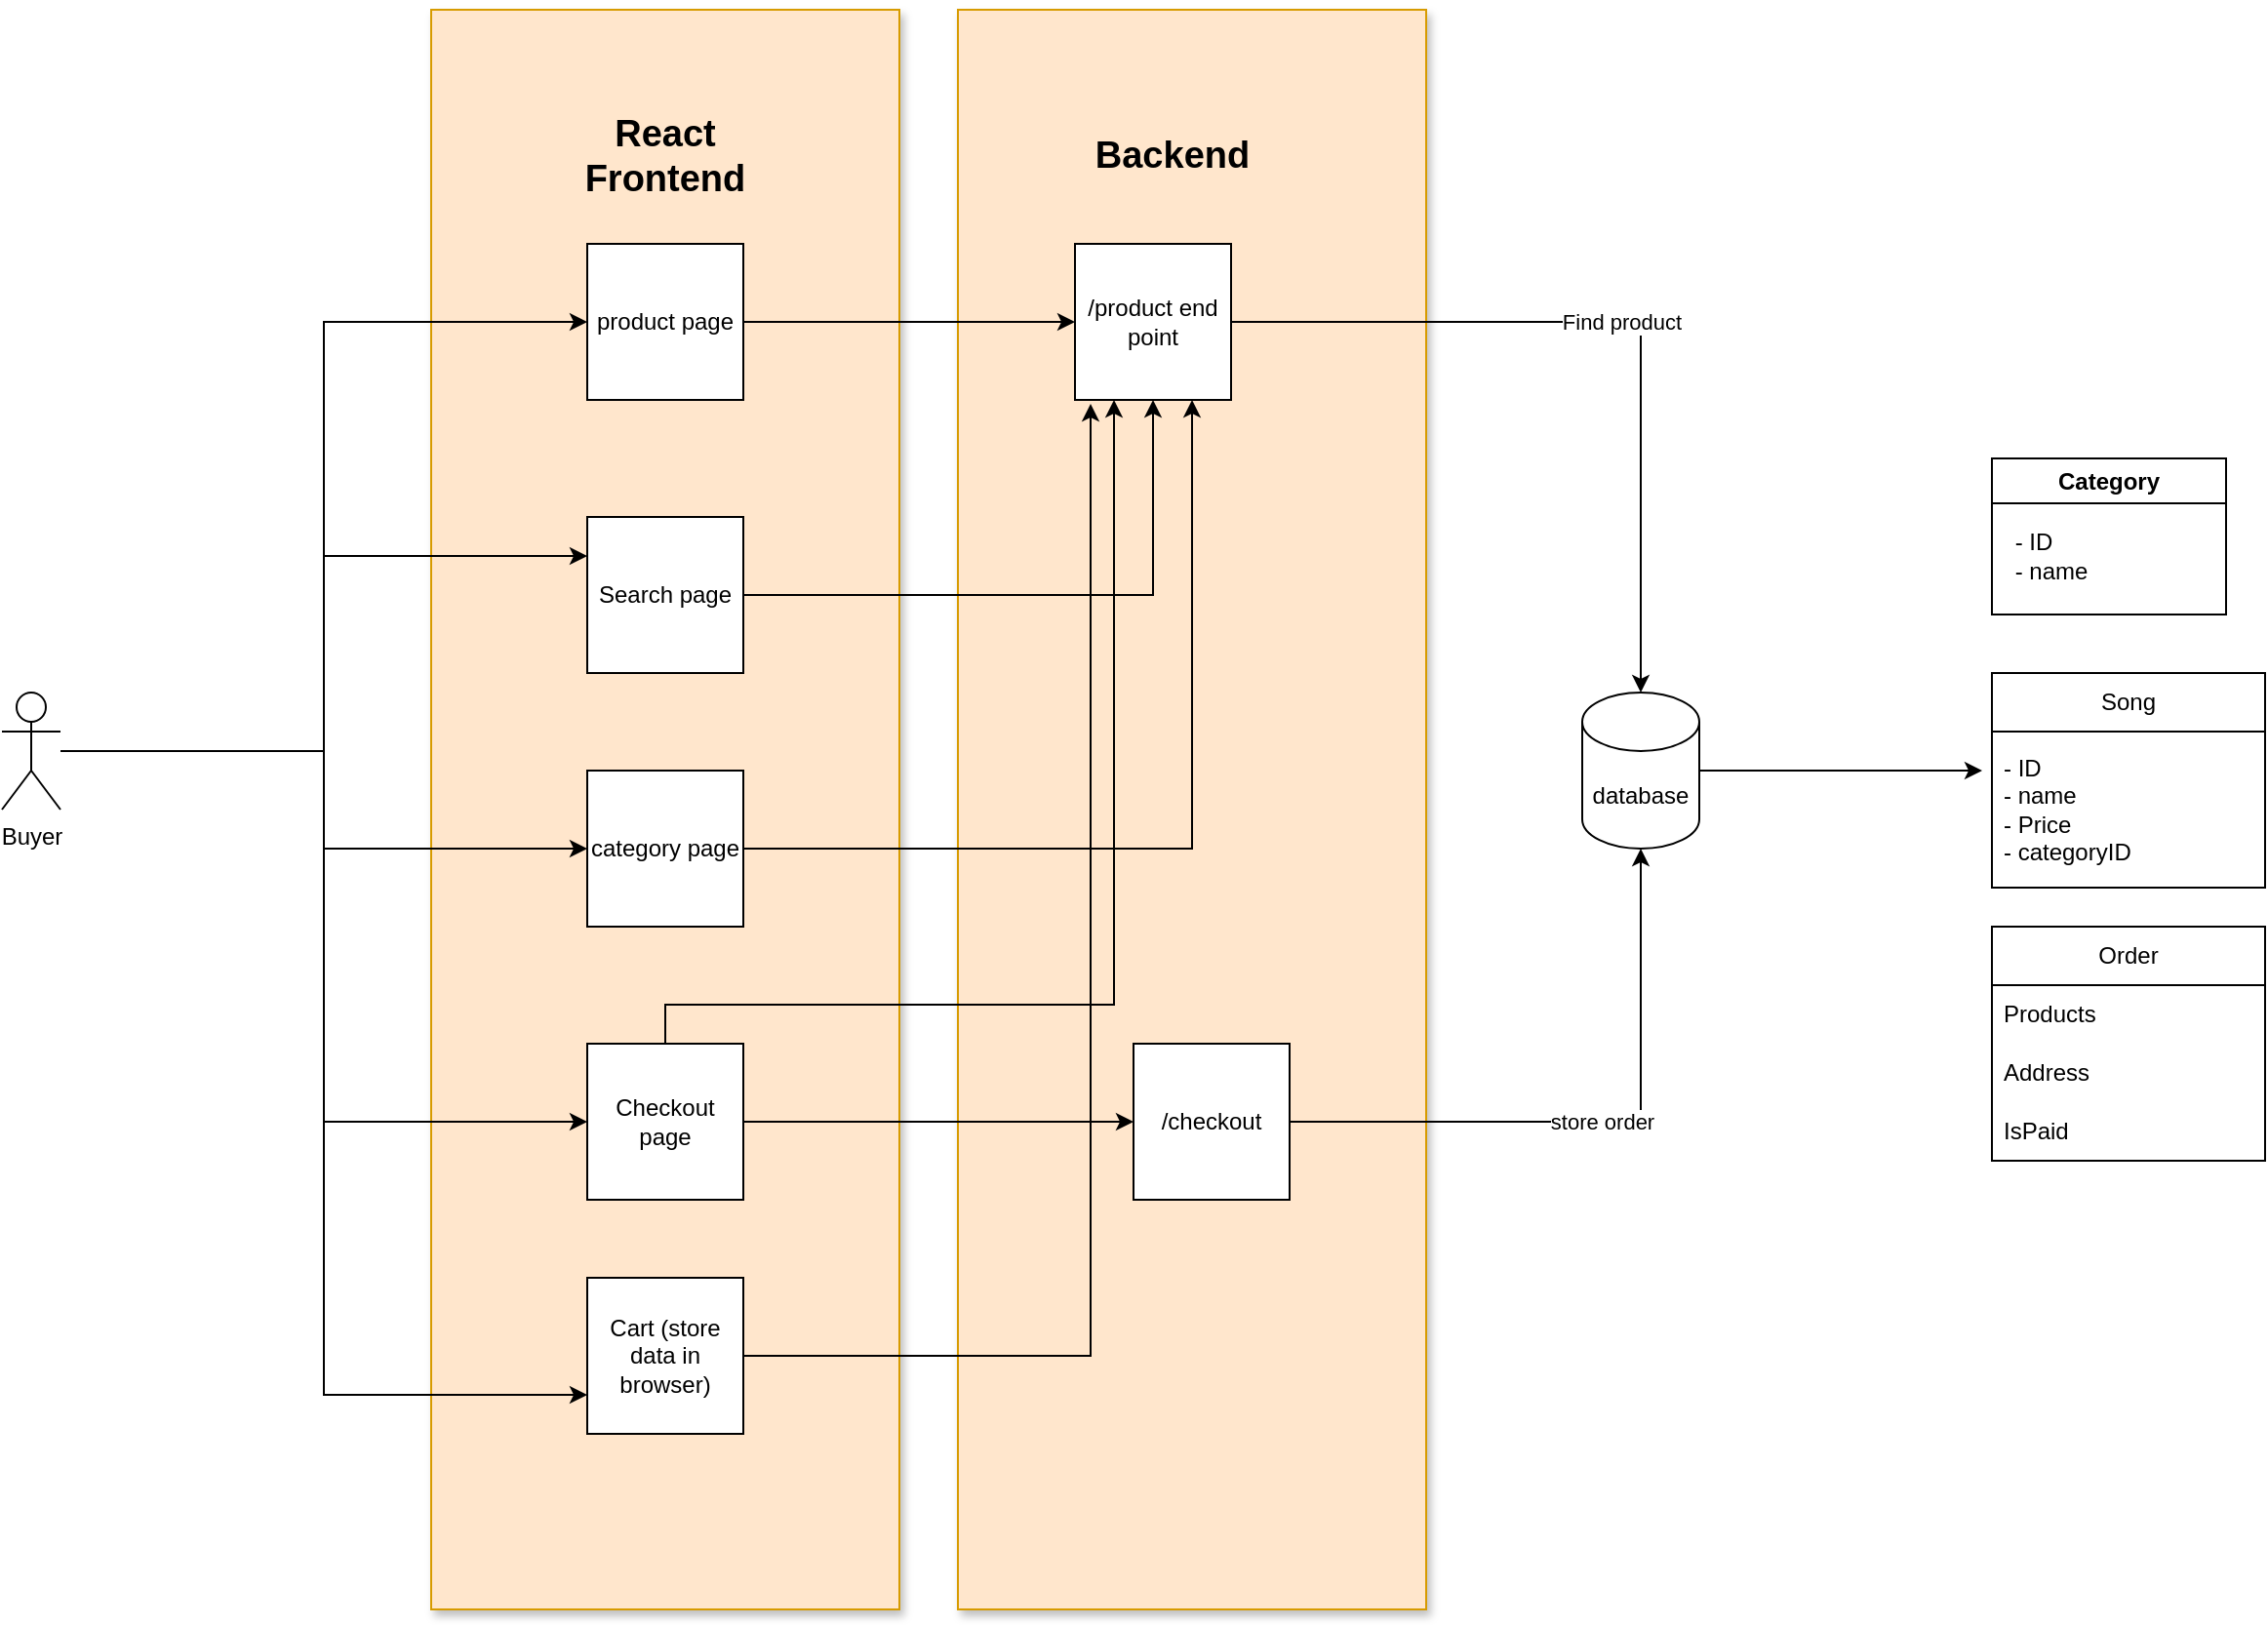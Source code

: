 <mxfile version="21.3.2" type="device">
  <diagram name="Page-1" id="RQPOmkSOHgMgpztkuYrJ">
    <mxGraphModel dx="2621" dy="1013" grid="1" gridSize="10" guides="1" tooltips="1" connect="1" arrows="1" fold="1" page="1" pageScale="1" pageWidth="827" pageHeight="1169" math="0" shadow="0">
      <root>
        <mxCell id="0" />
        <mxCell id="1" parent="0" />
        <mxCell id="lMnPVMbAywraSohQJgNa-51" value="" style="rounded=0;whiteSpace=wrap;html=1;shadow=1;fillColor=#ffe6cc;strokeColor=#d79b00;" vertex="1" parent="1">
          <mxGeometry x="380" y="170" width="240" height="820" as="geometry" />
        </mxCell>
        <mxCell id="lMnPVMbAywraSohQJgNa-46" value="" style="rounded=0;whiteSpace=wrap;html=1;shadow=1;fillColor=#ffe6cc;strokeColor=#d79b00;" vertex="1" parent="1">
          <mxGeometry x="110" y="170" width="240" height="820" as="geometry" />
        </mxCell>
        <mxCell id="lMnPVMbAywraSohQJgNa-5" style="edgeStyle=orthogonalEdgeStyle;rounded=0;orthogonalLoop=1;jettySize=auto;html=1;" edge="1" parent="1" source="lMnPVMbAywraSohQJgNa-1" target="lMnPVMbAywraSohQJgNa-4">
          <mxGeometry relative="1" as="geometry" />
        </mxCell>
        <mxCell id="lMnPVMbAywraSohQJgNa-1" value="product page" style="whiteSpace=wrap;html=1;aspect=fixed;" vertex="1" parent="1">
          <mxGeometry x="190" y="290" width="80" height="80" as="geometry" />
        </mxCell>
        <mxCell id="lMnPVMbAywraSohQJgNa-3" style="edgeStyle=orthogonalEdgeStyle;rounded=0;orthogonalLoop=1;jettySize=auto;html=1;entryX=0;entryY=0.5;entryDx=0;entryDy=0;" edge="1" parent="1" source="lMnPVMbAywraSohQJgNa-2" target="lMnPVMbAywraSohQJgNa-1">
          <mxGeometry relative="1" as="geometry" />
        </mxCell>
        <mxCell id="lMnPVMbAywraSohQJgNa-12" style="edgeStyle=orthogonalEdgeStyle;rounded=0;orthogonalLoop=1;jettySize=auto;html=1;entryX=0;entryY=0.25;entryDx=0;entryDy=0;" edge="1" parent="1" source="lMnPVMbAywraSohQJgNa-2" target="lMnPVMbAywraSohQJgNa-11">
          <mxGeometry relative="1" as="geometry" />
        </mxCell>
        <mxCell id="lMnPVMbAywraSohQJgNa-15" style="edgeStyle=orthogonalEdgeStyle;rounded=0;orthogonalLoop=1;jettySize=auto;html=1;entryX=0;entryY=0.5;entryDx=0;entryDy=0;" edge="1" parent="1" source="lMnPVMbAywraSohQJgNa-2" target="lMnPVMbAywraSohQJgNa-14">
          <mxGeometry relative="1" as="geometry" />
        </mxCell>
        <mxCell id="lMnPVMbAywraSohQJgNa-25" style="edgeStyle=orthogonalEdgeStyle;rounded=0;orthogonalLoop=1;jettySize=auto;html=1;entryX=0;entryY=0.5;entryDx=0;entryDy=0;" edge="1" parent="1" source="lMnPVMbAywraSohQJgNa-2" target="lMnPVMbAywraSohQJgNa-24">
          <mxGeometry relative="1" as="geometry" />
        </mxCell>
        <mxCell id="lMnPVMbAywraSohQJgNa-49" style="edgeStyle=orthogonalEdgeStyle;rounded=0;orthogonalLoop=1;jettySize=auto;html=1;entryX=0;entryY=0.75;entryDx=0;entryDy=0;" edge="1" parent="1" source="lMnPVMbAywraSohQJgNa-2" target="lMnPVMbAywraSohQJgNa-48">
          <mxGeometry relative="1" as="geometry" />
        </mxCell>
        <mxCell id="lMnPVMbAywraSohQJgNa-2" value="Buyer" style="shape=umlActor;verticalLabelPosition=bottom;verticalAlign=top;html=1;outlineConnect=0;" vertex="1" parent="1">
          <mxGeometry x="-110" y="520" width="30" height="60" as="geometry" />
        </mxCell>
        <mxCell id="lMnPVMbAywraSohQJgNa-7" value="Find product" style="edgeStyle=orthogonalEdgeStyle;rounded=0;orthogonalLoop=1;jettySize=auto;html=1;" edge="1" parent="1" source="lMnPVMbAywraSohQJgNa-4" target="lMnPVMbAywraSohQJgNa-6">
          <mxGeometry relative="1" as="geometry" />
        </mxCell>
        <mxCell id="lMnPVMbAywraSohQJgNa-4" value="/product end point" style="whiteSpace=wrap;html=1;aspect=fixed;" vertex="1" parent="1">
          <mxGeometry x="440" y="290" width="80" height="80" as="geometry" />
        </mxCell>
        <mxCell id="lMnPVMbAywraSohQJgNa-21" style="edgeStyle=orthogonalEdgeStyle;rounded=0;orthogonalLoop=1;jettySize=auto;html=1;" edge="1" parent="1" source="lMnPVMbAywraSohQJgNa-6">
          <mxGeometry relative="1" as="geometry">
            <mxPoint x="905" y="560" as="targetPoint" />
          </mxGeometry>
        </mxCell>
        <mxCell id="lMnPVMbAywraSohQJgNa-6" value="database" style="shape=cylinder3;whiteSpace=wrap;html=1;boundedLbl=1;backgroundOutline=1;size=15;" vertex="1" parent="1">
          <mxGeometry x="700" y="520" width="60" height="80" as="geometry" />
        </mxCell>
        <mxCell id="lMnPVMbAywraSohQJgNa-13" style="edgeStyle=orthogonalEdgeStyle;rounded=0;orthogonalLoop=1;jettySize=auto;html=1;entryX=0.5;entryY=1;entryDx=0;entryDy=0;" edge="1" parent="1" source="lMnPVMbAywraSohQJgNa-11" target="lMnPVMbAywraSohQJgNa-4">
          <mxGeometry relative="1" as="geometry" />
        </mxCell>
        <mxCell id="lMnPVMbAywraSohQJgNa-11" value="Search page" style="whiteSpace=wrap;html=1;aspect=fixed;" vertex="1" parent="1">
          <mxGeometry x="190" y="430" width="80" height="80" as="geometry" />
        </mxCell>
        <mxCell id="lMnPVMbAywraSohQJgNa-16" style="edgeStyle=orthogonalEdgeStyle;rounded=0;orthogonalLoop=1;jettySize=auto;html=1;entryX=0.75;entryY=1;entryDx=0;entryDy=0;" edge="1" parent="1" source="lMnPVMbAywraSohQJgNa-14" target="lMnPVMbAywraSohQJgNa-4">
          <mxGeometry relative="1" as="geometry" />
        </mxCell>
        <mxCell id="lMnPVMbAywraSohQJgNa-14" value="category page" style="whiteSpace=wrap;html=1;aspect=fixed;" vertex="1" parent="1">
          <mxGeometry x="190" y="560" width="80" height="80" as="geometry" />
        </mxCell>
        <mxCell id="lMnPVMbAywraSohQJgNa-17" value="Song" style="swimlane;fontStyle=0;childLayout=stackLayout;horizontal=1;startSize=30;horizontalStack=0;resizeParent=1;resizeParentMax=0;resizeLast=0;collapsible=1;marginBottom=0;whiteSpace=wrap;html=1;" vertex="1" parent="1">
          <mxGeometry x="910" y="510" width="140" height="110" as="geometry" />
        </mxCell>
        <mxCell id="lMnPVMbAywraSohQJgNa-20" value="- ID&lt;br&gt;- name&lt;br&gt;- Price&lt;br&gt;- categoryID" style="text;strokeColor=none;fillColor=none;align=left;verticalAlign=middle;spacingLeft=4;spacingRight=4;overflow=hidden;points=[[0,0.5],[1,0.5]];portConstraint=eastwest;rotatable=0;whiteSpace=wrap;html=1;" vertex="1" parent="lMnPVMbAywraSohQJgNa-17">
          <mxGeometry y="30" width="140" height="80" as="geometry" />
        </mxCell>
        <mxCell id="lMnPVMbAywraSohQJgNa-22" value="Category" style="swimlane;whiteSpace=wrap;html=1;" vertex="1" parent="1">
          <mxGeometry x="910" y="400" width="120" height="80" as="geometry" />
        </mxCell>
        <mxCell id="lMnPVMbAywraSohQJgNa-23" value="&lt;div style=&quot;text-align: left;&quot;&gt;&lt;span style=&quot;background-color: initial;&quot;&gt;- ID&lt;/span&gt;&lt;/div&gt;&lt;div style=&quot;text-align: left;&quot;&gt;&lt;span style=&quot;background-color: initial;&quot;&gt;- name&lt;/span&gt;&lt;/div&gt;" style="text;html=1;align=center;verticalAlign=middle;resizable=0;points=[];autosize=1;strokeColor=none;fillColor=none;" vertex="1" parent="lMnPVMbAywraSohQJgNa-22">
          <mxGeometry y="30" width="60" height="40" as="geometry" />
        </mxCell>
        <mxCell id="lMnPVMbAywraSohQJgNa-26" style="edgeStyle=orthogonalEdgeStyle;rounded=0;orthogonalLoop=1;jettySize=auto;html=1;entryX=0.25;entryY=1;entryDx=0;entryDy=0;" edge="1" parent="1" source="lMnPVMbAywraSohQJgNa-24" target="lMnPVMbAywraSohQJgNa-4">
          <mxGeometry relative="1" as="geometry">
            <mxPoint x="460" y="380" as="targetPoint" />
            <Array as="points">
              <mxPoint x="230" y="680" />
              <mxPoint x="460" y="680" />
            </Array>
          </mxGeometry>
        </mxCell>
        <mxCell id="lMnPVMbAywraSohQJgNa-54" style="edgeStyle=orthogonalEdgeStyle;rounded=0;orthogonalLoop=1;jettySize=auto;html=1;" edge="1" parent="1" source="lMnPVMbAywraSohQJgNa-24" target="lMnPVMbAywraSohQJgNa-53">
          <mxGeometry relative="1" as="geometry" />
        </mxCell>
        <mxCell id="lMnPVMbAywraSohQJgNa-24" value="Checkout page" style="whiteSpace=wrap;html=1;aspect=fixed;" vertex="1" parent="1">
          <mxGeometry x="190" y="700" width="80" height="80" as="geometry" />
        </mxCell>
        <mxCell id="lMnPVMbAywraSohQJgNa-34" value="Order" style="swimlane;fontStyle=0;childLayout=stackLayout;horizontal=1;startSize=30;horizontalStack=0;resizeParent=1;resizeParentMax=0;resizeLast=0;collapsible=1;marginBottom=0;whiteSpace=wrap;html=1;" vertex="1" parent="1">
          <mxGeometry x="910" y="640" width="140" height="120" as="geometry" />
        </mxCell>
        <mxCell id="lMnPVMbAywraSohQJgNa-35" value="Products" style="text;strokeColor=none;fillColor=none;align=left;verticalAlign=middle;spacingLeft=4;spacingRight=4;overflow=hidden;points=[[0,0.5],[1,0.5]];portConstraint=eastwest;rotatable=0;whiteSpace=wrap;html=1;" vertex="1" parent="lMnPVMbAywraSohQJgNa-34">
          <mxGeometry y="30" width="140" height="30" as="geometry" />
        </mxCell>
        <mxCell id="lMnPVMbAywraSohQJgNa-36" value="Address" style="text;strokeColor=none;fillColor=none;align=left;verticalAlign=middle;spacingLeft=4;spacingRight=4;overflow=hidden;points=[[0,0.5],[1,0.5]];portConstraint=eastwest;rotatable=0;whiteSpace=wrap;html=1;" vertex="1" parent="lMnPVMbAywraSohQJgNa-34">
          <mxGeometry y="60" width="140" height="30" as="geometry" />
        </mxCell>
        <mxCell id="lMnPVMbAywraSohQJgNa-37" value="IsPaid" style="text;strokeColor=none;fillColor=none;align=left;verticalAlign=middle;spacingLeft=4;spacingRight=4;overflow=hidden;points=[[0,0.5],[1,0.5]];portConstraint=eastwest;rotatable=0;whiteSpace=wrap;html=1;" vertex="1" parent="lMnPVMbAywraSohQJgNa-34">
          <mxGeometry y="90" width="140" height="30" as="geometry" />
        </mxCell>
        <mxCell id="lMnPVMbAywraSohQJgNa-47" value="&lt;b&gt;&lt;font style=&quot;font-size: 19px;&quot;&gt;React Frontend&lt;/font&gt;&lt;/b&gt;" style="text;html=1;strokeColor=none;fillColor=none;align=center;verticalAlign=middle;whiteSpace=wrap;rounded=0;" vertex="1" parent="1">
          <mxGeometry x="170" y="220" width="120" height="50" as="geometry" />
        </mxCell>
        <mxCell id="lMnPVMbAywraSohQJgNa-50" style="edgeStyle=orthogonalEdgeStyle;rounded=0;orthogonalLoop=1;jettySize=auto;html=1;entryX=0.1;entryY=1.025;entryDx=0;entryDy=0;entryPerimeter=0;" edge="1" parent="1" source="lMnPVMbAywraSohQJgNa-48" target="lMnPVMbAywraSohQJgNa-4">
          <mxGeometry relative="1" as="geometry" />
        </mxCell>
        <mxCell id="lMnPVMbAywraSohQJgNa-48" value="Cart (store data in browser)" style="whiteSpace=wrap;html=1;aspect=fixed;" vertex="1" parent="1">
          <mxGeometry x="190" y="820" width="80" height="80" as="geometry" />
        </mxCell>
        <mxCell id="lMnPVMbAywraSohQJgNa-52" value="&lt;b&gt;&lt;font style=&quot;font-size: 19px;&quot;&gt;Backend&lt;/font&gt;&lt;/b&gt;" style="text;html=1;strokeColor=none;fillColor=none;align=center;verticalAlign=middle;whiteSpace=wrap;rounded=0;" vertex="1" parent="1">
          <mxGeometry x="430" y="220" width="120" height="50" as="geometry" />
        </mxCell>
        <mxCell id="lMnPVMbAywraSohQJgNa-55" value="store order" style="edgeStyle=orthogonalEdgeStyle;rounded=0;orthogonalLoop=1;jettySize=auto;html=1;" edge="1" parent="1" source="lMnPVMbAywraSohQJgNa-53" target="lMnPVMbAywraSohQJgNa-6">
          <mxGeometry relative="1" as="geometry">
            <mxPoint x="640" y="740" as="targetPoint" />
          </mxGeometry>
        </mxCell>
        <mxCell id="lMnPVMbAywraSohQJgNa-53" value="/checkout" style="whiteSpace=wrap;html=1;aspect=fixed;" vertex="1" parent="1">
          <mxGeometry x="470" y="700" width="80" height="80" as="geometry" />
        </mxCell>
      </root>
    </mxGraphModel>
  </diagram>
</mxfile>
